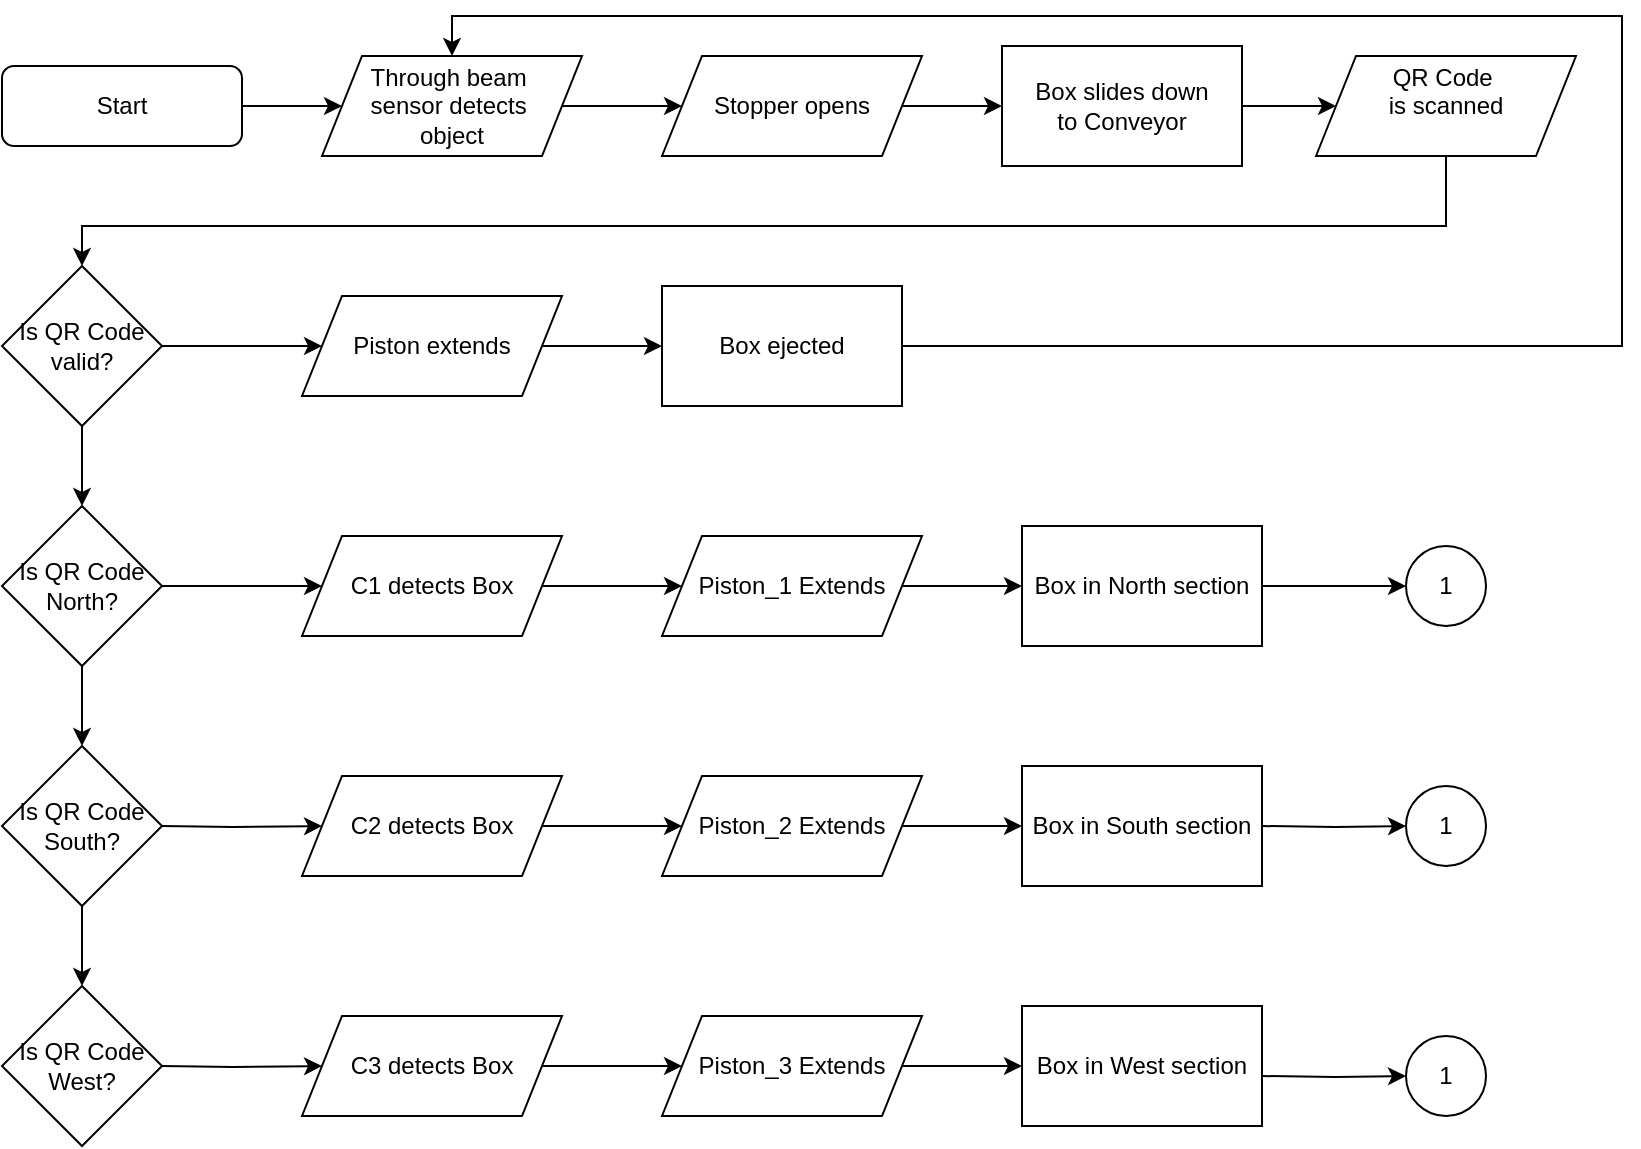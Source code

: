 <mxfile version="24.7.14">
  <diagram id="C5RBs43oDa-KdzZeNtuy" name="Page-1">
    <mxGraphModel dx="1009" dy="507" grid="1" gridSize="10" guides="1" tooltips="1" connect="1" arrows="1" fold="1" page="1" pageScale="1" pageWidth="827" pageHeight="1169" math="0" shadow="0">
      <root>
        <mxCell id="WIyWlLk6GJQsqaUBKTNV-0" />
        <mxCell id="WIyWlLk6GJQsqaUBKTNV-1" parent="WIyWlLk6GJQsqaUBKTNV-0" />
        <mxCell id="HDDq8H93w2WPMRreEl1R-1" style="edgeStyle=orthogonalEdgeStyle;rounded=0;orthogonalLoop=1;jettySize=auto;html=1;entryX=0;entryY=0.5;entryDx=0;entryDy=0;" edge="1" parent="WIyWlLk6GJQsqaUBKTNV-1" source="WIyWlLk6GJQsqaUBKTNV-3" target="HDDq8H93w2WPMRreEl1R-0">
          <mxGeometry relative="1" as="geometry" />
        </mxCell>
        <mxCell id="WIyWlLk6GJQsqaUBKTNV-3" value="Start" style="rounded=1;whiteSpace=wrap;html=1;fontSize=12;glass=0;strokeWidth=1;shadow=0;" parent="WIyWlLk6GJQsqaUBKTNV-1" vertex="1">
          <mxGeometry x="40" y="60" width="120" height="40" as="geometry" />
        </mxCell>
        <mxCell id="HDDq8H93w2WPMRreEl1R-3" style="edgeStyle=orthogonalEdgeStyle;rounded=0;orthogonalLoop=1;jettySize=auto;html=1;entryX=0;entryY=0.5;entryDx=0;entryDy=0;" edge="1" parent="WIyWlLk6GJQsqaUBKTNV-1" source="HDDq8H93w2WPMRreEl1R-0" target="HDDq8H93w2WPMRreEl1R-2">
          <mxGeometry relative="1" as="geometry" />
        </mxCell>
        <mxCell id="HDDq8H93w2WPMRreEl1R-0" value="Through beam&amp;nbsp;&lt;div&gt;sensor detects&amp;nbsp;&lt;/div&gt;&lt;div&gt;object&lt;/div&gt;" style="shape=parallelogram;perimeter=parallelogramPerimeter;whiteSpace=wrap;html=1;fixedSize=1;" vertex="1" parent="WIyWlLk6GJQsqaUBKTNV-1">
          <mxGeometry x="200" y="55" width="130" height="50" as="geometry" />
        </mxCell>
        <mxCell id="HDDq8H93w2WPMRreEl1R-6" style="edgeStyle=orthogonalEdgeStyle;rounded=0;orthogonalLoop=1;jettySize=auto;html=1;entryX=0;entryY=0.5;entryDx=0;entryDy=0;" edge="1" parent="WIyWlLk6GJQsqaUBKTNV-1" source="HDDq8H93w2WPMRreEl1R-2" target="HDDq8H93w2WPMRreEl1R-5">
          <mxGeometry relative="1" as="geometry" />
        </mxCell>
        <mxCell id="HDDq8H93w2WPMRreEl1R-2" value="Stopper opens" style="shape=parallelogram;perimeter=parallelogramPerimeter;whiteSpace=wrap;html=1;fixedSize=1;" vertex="1" parent="WIyWlLk6GJQsqaUBKTNV-1">
          <mxGeometry x="370" y="55" width="130" height="50" as="geometry" />
        </mxCell>
        <mxCell id="HDDq8H93w2WPMRreEl1R-8" style="edgeStyle=orthogonalEdgeStyle;rounded=0;orthogonalLoop=1;jettySize=auto;html=1;" edge="1" parent="WIyWlLk6GJQsqaUBKTNV-1" source="HDDq8H93w2WPMRreEl1R-5" target="HDDq8H93w2WPMRreEl1R-7">
          <mxGeometry relative="1" as="geometry" />
        </mxCell>
        <mxCell id="HDDq8H93w2WPMRreEl1R-5" value="Box slides down&lt;div&gt;to Conveyor&lt;/div&gt;" style="rounded=0;whiteSpace=wrap;html=1;" vertex="1" parent="WIyWlLk6GJQsqaUBKTNV-1">
          <mxGeometry x="540" y="50" width="120" height="60" as="geometry" />
        </mxCell>
        <mxCell id="HDDq8H93w2WPMRreEl1R-9" style="edgeStyle=orthogonalEdgeStyle;rounded=0;orthogonalLoop=1;jettySize=auto;html=1;entryX=0.5;entryY=0;entryDx=0;entryDy=0;" edge="1" parent="WIyWlLk6GJQsqaUBKTNV-1" source="HDDq8H93w2WPMRreEl1R-7" target="HDDq8H93w2WPMRreEl1R-10">
          <mxGeometry relative="1" as="geometry">
            <mxPoint x="40" y="200" as="targetPoint" />
            <Array as="points">
              <mxPoint x="762" y="140" />
              <mxPoint x="80" y="140" />
            </Array>
          </mxGeometry>
        </mxCell>
        <mxCell id="HDDq8H93w2WPMRreEl1R-7" value="QR Code&amp;nbsp;&lt;div&gt;is scanned&lt;div&gt;&lt;br&gt;&lt;/div&gt;&lt;/div&gt;" style="shape=parallelogram;perimeter=parallelogramPerimeter;whiteSpace=wrap;html=1;fixedSize=1;" vertex="1" parent="WIyWlLk6GJQsqaUBKTNV-1">
          <mxGeometry x="697" y="55" width="130" height="50" as="geometry" />
        </mxCell>
        <mxCell id="HDDq8H93w2WPMRreEl1R-13" style="edgeStyle=orthogonalEdgeStyle;rounded=0;orthogonalLoop=1;jettySize=auto;html=1;entryX=0;entryY=0.5;entryDx=0;entryDy=0;" edge="1" parent="WIyWlLk6GJQsqaUBKTNV-1" source="HDDq8H93w2WPMRreEl1R-10" target="HDDq8H93w2WPMRreEl1R-12">
          <mxGeometry relative="1" as="geometry" />
        </mxCell>
        <mxCell id="HDDq8H93w2WPMRreEl1R-21" style="edgeStyle=orthogonalEdgeStyle;rounded=0;orthogonalLoop=1;jettySize=auto;html=1;entryX=0.5;entryY=0;entryDx=0;entryDy=0;" edge="1" parent="WIyWlLk6GJQsqaUBKTNV-1" source="HDDq8H93w2WPMRreEl1R-10" target="HDDq8H93w2WPMRreEl1R-20">
          <mxGeometry relative="1" as="geometry" />
        </mxCell>
        <mxCell id="HDDq8H93w2WPMRreEl1R-10" value="Is QR Code valid?" style="rhombus;whiteSpace=wrap;html=1;" vertex="1" parent="WIyWlLk6GJQsqaUBKTNV-1">
          <mxGeometry x="40" y="160" width="80" height="80" as="geometry" />
        </mxCell>
        <mxCell id="HDDq8H93w2WPMRreEl1R-16" style="edgeStyle=orthogonalEdgeStyle;rounded=0;orthogonalLoop=1;jettySize=auto;html=1;entryX=0;entryY=0.5;entryDx=0;entryDy=0;" edge="1" parent="WIyWlLk6GJQsqaUBKTNV-1" source="HDDq8H93w2WPMRreEl1R-12" target="HDDq8H93w2WPMRreEl1R-15">
          <mxGeometry relative="1" as="geometry" />
        </mxCell>
        <mxCell id="HDDq8H93w2WPMRreEl1R-12" value="Piston extends" style="shape=parallelogram;perimeter=parallelogramPerimeter;whiteSpace=wrap;html=1;fixedSize=1;" vertex="1" parent="WIyWlLk6GJQsqaUBKTNV-1">
          <mxGeometry x="190" y="175" width="130" height="50" as="geometry" />
        </mxCell>
        <mxCell id="HDDq8H93w2WPMRreEl1R-17" style="edgeStyle=orthogonalEdgeStyle;rounded=0;orthogonalLoop=1;jettySize=auto;html=1;entryX=0.5;entryY=0;entryDx=0;entryDy=0;" edge="1" parent="WIyWlLk6GJQsqaUBKTNV-1" source="HDDq8H93w2WPMRreEl1R-15" target="HDDq8H93w2WPMRreEl1R-0">
          <mxGeometry relative="1" as="geometry">
            <Array as="points">
              <mxPoint x="850" y="200" />
              <mxPoint x="850" y="35" />
              <mxPoint x="265" y="35" />
            </Array>
          </mxGeometry>
        </mxCell>
        <mxCell id="HDDq8H93w2WPMRreEl1R-15" value="Box ejected" style="rounded=0;whiteSpace=wrap;html=1;" vertex="1" parent="WIyWlLk6GJQsqaUBKTNV-1">
          <mxGeometry x="370" y="170" width="120" height="60" as="geometry" />
        </mxCell>
        <mxCell id="HDDq8H93w2WPMRreEl1R-25" style="edgeStyle=orthogonalEdgeStyle;rounded=0;orthogonalLoop=1;jettySize=auto;html=1;entryX=0.5;entryY=0;entryDx=0;entryDy=0;" edge="1" parent="WIyWlLk6GJQsqaUBKTNV-1" source="HDDq8H93w2WPMRreEl1R-20" target="HDDq8H93w2WPMRreEl1R-23">
          <mxGeometry relative="1" as="geometry" />
        </mxCell>
        <mxCell id="HDDq8H93w2WPMRreEl1R-29" style="edgeStyle=orthogonalEdgeStyle;rounded=0;orthogonalLoop=1;jettySize=auto;html=1;entryX=0;entryY=0.5;entryDx=0;entryDy=0;" edge="1" parent="WIyWlLk6GJQsqaUBKTNV-1" source="HDDq8H93w2WPMRreEl1R-20" target="HDDq8H93w2WPMRreEl1R-27">
          <mxGeometry relative="1" as="geometry" />
        </mxCell>
        <mxCell id="HDDq8H93w2WPMRreEl1R-20" value="Is QR Code&lt;div&gt;North?&lt;/div&gt;" style="rhombus;whiteSpace=wrap;html=1;" vertex="1" parent="WIyWlLk6GJQsqaUBKTNV-1">
          <mxGeometry x="40" y="280" width="80" height="80" as="geometry" />
        </mxCell>
        <mxCell id="HDDq8H93w2WPMRreEl1R-26" style="edgeStyle=orthogonalEdgeStyle;rounded=0;orthogonalLoop=1;jettySize=auto;html=1;" edge="1" parent="WIyWlLk6GJQsqaUBKTNV-1" source="HDDq8H93w2WPMRreEl1R-23" target="HDDq8H93w2WPMRreEl1R-24">
          <mxGeometry relative="1" as="geometry" />
        </mxCell>
        <mxCell id="HDDq8H93w2WPMRreEl1R-23" value="Is QR Code&lt;div&gt;South?&lt;/div&gt;" style="rhombus;whiteSpace=wrap;html=1;" vertex="1" parent="WIyWlLk6GJQsqaUBKTNV-1">
          <mxGeometry x="40" y="400" width="80" height="80" as="geometry" />
        </mxCell>
        <mxCell id="HDDq8H93w2WPMRreEl1R-24" value="Is QR Code&lt;div&gt;West?&lt;/div&gt;" style="rhombus;whiteSpace=wrap;html=1;" vertex="1" parent="WIyWlLk6GJQsqaUBKTNV-1">
          <mxGeometry x="40" y="520" width="80" height="80" as="geometry" />
        </mxCell>
        <mxCell id="HDDq8H93w2WPMRreEl1R-30" style="edgeStyle=orthogonalEdgeStyle;rounded=0;orthogonalLoop=1;jettySize=auto;html=1;entryX=0;entryY=0.5;entryDx=0;entryDy=0;" edge="1" parent="WIyWlLk6GJQsqaUBKTNV-1" source="HDDq8H93w2WPMRreEl1R-27" target="HDDq8H93w2WPMRreEl1R-28">
          <mxGeometry relative="1" as="geometry" />
        </mxCell>
        <mxCell id="HDDq8H93w2WPMRreEl1R-27" value="C1 detects Box" style="shape=parallelogram;perimeter=parallelogramPerimeter;whiteSpace=wrap;html=1;fixedSize=1;" vertex="1" parent="WIyWlLk6GJQsqaUBKTNV-1">
          <mxGeometry x="190" y="295" width="130" height="50" as="geometry" />
        </mxCell>
        <mxCell id="HDDq8H93w2WPMRreEl1R-50" style="edgeStyle=orthogonalEdgeStyle;rounded=0;orthogonalLoop=1;jettySize=auto;html=1;" edge="1" parent="WIyWlLk6GJQsqaUBKTNV-1" source="HDDq8H93w2WPMRreEl1R-28" target="HDDq8H93w2WPMRreEl1R-45">
          <mxGeometry relative="1" as="geometry" />
        </mxCell>
        <mxCell id="HDDq8H93w2WPMRreEl1R-28" value="Piston_1 Extends" style="shape=parallelogram;perimeter=parallelogramPerimeter;whiteSpace=wrap;html=1;fixedSize=1;" vertex="1" parent="WIyWlLk6GJQsqaUBKTNV-1">
          <mxGeometry x="370" y="295" width="130" height="50" as="geometry" />
        </mxCell>
        <mxCell id="HDDq8H93w2WPMRreEl1R-32" style="edgeStyle=orthogonalEdgeStyle;rounded=0;orthogonalLoop=1;jettySize=auto;html=1;entryX=0;entryY=0.5;entryDx=0;entryDy=0;" edge="1" target="HDDq8H93w2WPMRreEl1R-34" parent="WIyWlLk6GJQsqaUBKTNV-1">
          <mxGeometry relative="1" as="geometry">
            <mxPoint x="120" y="440" as="sourcePoint" />
          </mxGeometry>
        </mxCell>
        <mxCell id="HDDq8H93w2WPMRreEl1R-33" style="edgeStyle=orthogonalEdgeStyle;rounded=0;orthogonalLoop=1;jettySize=auto;html=1;entryX=0;entryY=0.5;entryDx=0;entryDy=0;" edge="1" source="HDDq8H93w2WPMRreEl1R-34" target="HDDq8H93w2WPMRreEl1R-35" parent="WIyWlLk6GJQsqaUBKTNV-1">
          <mxGeometry relative="1" as="geometry" />
        </mxCell>
        <mxCell id="HDDq8H93w2WPMRreEl1R-34" value="C2 detects Box" style="shape=parallelogram;perimeter=parallelogramPerimeter;whiteSpace=wrap;html=1;fixedSize=1;" vertex="1" parent="WIyWlLk6GJQsqaUBKTNV-1">
          <mxGeometry x="190" y="415" width="130" height="50" as="geometry" />
        </mxCell>
        <mxCell id="HDDq8H93w2WPMRreEl1R-49" style="edgeStyle=orthogonalEdgeStyle;rounded=0;orthogonalLoop=1;jettySize=auto;html=1;" edge="1" parent="WIyWlLk6GJQsqaUBKTNV-1" source="HDDq8H93w2WPMRreEl1R-35" target="HDDq8H93w2WPMRreEl1R-46">
          <mxGeometry relative="1" as="geometry" />
        </mxCell>
        <mxCell id="HDDq8H93w2WPMRreEl1R-35" value="Piston_2 Extends" style="shape=parallelogram;perimeter=parallelogramPerimeter;whiteSpace=wrap;html=1;fixedSize=1;" vertex="1" parent="WIyWlLk6GJQsqaUBKTNV-1">
          <mxGeometry x="370" y="415" width="130" height="50" as="geometry" />
        </mxCell>
        <mxCell id="HDDq8H93w2WPMRreEl1R-40" style="edgeStyle=orthogonalEdgeStyle;rounded=0;orthogonalLoop=1;jettySize=auto;html=1;entryX=0;entryY=0.5;entryDx=0;entryDy=0;" edge="1" target="HDDq8H93w2WPMRreEl1R-42" parent="WIyWlLk6GJQsqaUBKTNV-1">
          <mxGeometry relative="1" as="geometry">
            <mxPoint x="120" y="560" as="sourcePoint" />
          </mxGeometry>
        </mxCell>
        <mxCell id="HDDq8H93w2WPMRreEl1R-41" style="edgeStyle=orthogonalEdgeStyle;rounded=0;orthogonalLoop=1;jettySize=auto;html=1;entryX=0;entryY=0.5;entryDx=0;entryDy=0;" edge="1" source="HDDq8H93w2WPMRreEl1R-42" target="HDDq8H93w2WPMRreEl1R-43" parent="WIyWlLk6GJQsqaUBKTNV-1">
          <mxGeometry relative="1" as="geometry" />
        </mxCell>
        <mxCell id="HDDq8H93w2WPMRreEl1R-42" value="C3 detects Box" style="shape=parallelogram;perimeter=parallelogramPerimeter;whiteSpace=wrap;html=1;fixedSize=1;" vertex="1" parent="WIyWlLk6GJQsqaUBKTNV-1">
          <mxGeometry x="190" y="535" width="130" height="50" as="geometry" />
        </mxCell>
        <mxCell id="HDDq8H93w2WPMRreEl1R-48" style="edgeStyle=orthogonalEdgeStyle;rounded=0;orthogonalLoop=1;jettySize=auto;html=1;entryX=0;entryY=0.5;entryDx=0;entryDy=0;" edge="1" parent="WIyWlLk6GJQsqaUBKTNV-1" source="HDDq8H93w2WPMRreEl1R-43" target="HDDq8H93w2WPMRreEl1R-47">
          <mxGeometry relative="1" as="geometry" />
        </mxCell>
        <mxCell id="HDDq8H93w2WPMRreEl1R-43" value="Piston_3 Extends" style="shape=parallelogram;perimeter=parallelogramPerimeter;whiteSpace=wrap;html=1;fixedSize=1;" vertex="1" parent="WIyWlLk6GJQsqaUBKTNV-1">
          <mxGeometry x="370" y="535" width="130" height="50" as="geometry" />
        </mxCell>
        <mxCell id="HDDq8H93w2WPMRreEl1R-52" style="edgeStyle=orthogonalEdgeStyle;rounded=0;orthogonalLoop=1;jettySize=auto;html=1;entryX=0;entryY=0.5;entryDx=0;entryDy=0;" edge="1" parent="WIyWlLk6GJQsqaUBKTNV-1" source="HDDq8H93w2WPMRreEl1R-45" target="HDDq8H93w2WPMRreEl1R-51">
          <mxGeometry relative="1" as="geometry" />
        </mxCell>
        <mxCell id="HDDq8H93w2WPMRreEl1R-45" value="Box in North section" style="rounded=0;whiteSpace=wrap;html=1;" vertex="1" parent="WIyWlLk6GJQsqaUBKTNV-1">
          <mxGeometry x="550" y="290" width="120" height="60" as="geometry" />
        </mxCell>
        <mxCell id="HDDq8H93w2WPMRreEl1R-46" value="Box in South section" style="rounded=0;whiteSpace=wrap;html=1;" vertex="1" parent="WIyWlLk6GJQsqaUBKTNV-1">
          <mxGeometry x="550" y="410" width="120" height="60" as="geometry" />
        </mxCell>
        <mxCell id="HDDq8H93w2WPMRreEl1R-47" value="Box in West section" style="rounded=0;whiteSpace=wrap;html=1;" vertex="1" parent="WIyWlLk6GJQsqaUBKTNV-1">
          <mxGeometry x="550" y="530" width="120" height="60" as="geometry" />
        </mxCell>
        <mxCell id="HDDq8H93w2WPMRreEl1R-51" value="1" style="ellipse;whiteSpace=wrap;html=1;aspect=fixed;" vertex="1" parent="WIyWlLk6GJQsqaUBKTNV-1">
          <mxGeometry x="742" y="300" width="40" height="40" as="geometry" />
        </mxCell>
        <mxCell id="HDDq8H93w2WPMRreEl1R-53" style="edgeStyle=orthogonalEdgeStyle;rounded=0;orthogonalLoop=1;jettySize=auto;html=1;entryX=0;entryY=0.5;entryDx=0;entryDy=0;" edge="1" target="HDDq8H93w2WPMRreEl1R-54" parent="WIyWlLk6GJQsqaUBKTNV-1">
          <mxGeometry relative="1" as="geometry">
            <mxPoint x="670" y="440" as="sourcePoint" />
          </mxGeometry>
        </mxCell>
        <mxCell id="HDDq8H93w2WPMRreEl1R-54" value="1" style="ellipse;whiteSpace=wrap;html=1;aspect=fixed;" vertex="1" parent="WIyWlLk6GJQsqaUBKTNV-1">
          <mxGeometry x="742" y="420" width="40" height="40" as="geometry" />
        </mxCell>
        <mxCell id="HDDq8H93w2WPMRreEl1R-55" style="edgeStyle=orthogonalEdgeStyle;rounded=0;orthogonalLoop=1;jettySize=auto;html=1;entryX=0;entryY=0.5;entryDx=0;entryDy=0;" edge="1" target="HDDq8H93w2WPMRreEl1R-56" parent="WIyWlLk6GJQsqaUBKTNV-1">
          <mxGeometry relative="1" as="geometry">
            <mxPoint x="670" y="565" as="sourcePoint" />
          </mxGeometry>
        </mxCell>
        <mxCell id="HDDq8H93w2WPMRreEl1R-56" value="1" style="ellipse;whiteSpace=wrap;html=1;aspect=fixed;" vertex="1" parent="WIyWlLk6GJQsqaUBKTNV-1">
          <mxGeometry x="742" y="545" width="40" height="40" as="geometry" />
        </mxCell>
      </root>
    </mxGraphModel>
  </diagram>
</mxfile>
